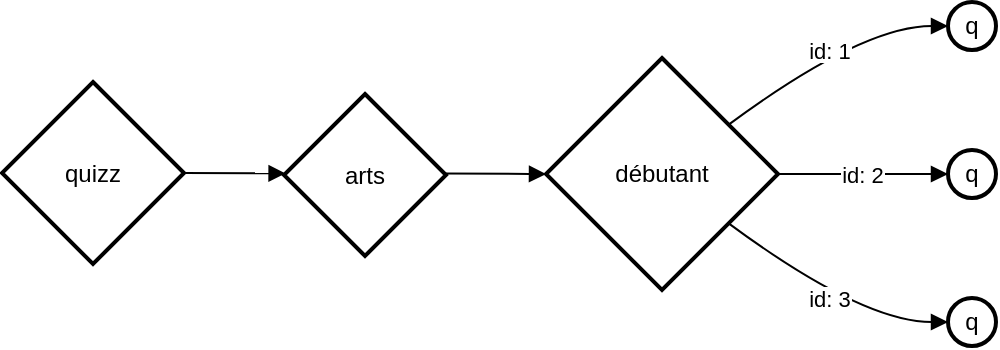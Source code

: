 <mxfile version="26.0.15">
  <diagram name="Page-1" id="BJOMnbWdVvbvuwSHB4ft">
    <mxGraphModel>
      <root>
        <mxCell id="0" />
        <mxCell id="1" parent="0" />
        <mxCell id="2" value="quizz" style="rhombus;strokeWidth=2;whiteSpace=wrap;" vertex="1" parent="1">
          <mxGeometry x="8" y="48" width="91" height="91" as="geometry" />
        </mxCell>
        <mxCell id="3" value="arts" style="rhombus;strokeWidth=2;whiteSpace=wrap;" vertex="1" parent="1">
          <mxGeometry x="149" y="54" width="81" height="81" as="geometry" />
        </mxCell>
        <mxCell id="4" value="débutant" style="rhombus;strokeWidth=2;whiteSpace=wrap;" vertex="1" parent="1">
          <mxGeometry x="280" y="36" width="116" height="116" as="geometry" />
        </mxCell>
        <mxCell id="5" value="q" style="ellipse;aspect=fixed;strokeWidth=2;whiteSpace=wrap;" vertex="1" parent="1">
          <mxGeometry x="481" y="8" width="24" height="24" as="geometry" />
        </mxCell>
        <mxCell id="6" value="q" style="ellipse;aspect=fixed;strokeWidth=2;whiteSpace=wrap;" vertex="1" parent="1">
          <mxGeometry x="481" y="82" width="24" height="24" as="geometry" />
        </mxCell>
        <mxCell id="7" value="q" style="ellipse;aspect=fixed;strokeWidth=2;whiteSpace=wrap;" vertex="1" parent="1">
          <mxGeometry x="481" y="156" width="24" height="24" as="geometry" />
        </mxCell>
        <mxCell id="8" value="" style="curved=1;startArrow=none;endArrow=block;exitX=1;exitY=0.5;entryX=0;entryY=0.49;" edge="1" parent="1" source="2" target="3">
          <mxGeometry relative="1" as="geometry">
            <Array as="points" />
          </mxGeometry>
        </mxCell>
        <mxCell id="9" value="" style="curved=1;startArrow=none;endArrow=block;exitX=1;exitY=0.49;entryX=0;entryY=0.5;" edge="1" parent="1" source="3" target="4">
          <mxGeometry relative="1" as="geometry">
            <Array as="points" />
          </mxGeometry>
        </mxCell>
        <mxCell id="10" value="id: 1" style="curved=1;startArrow=none;endArrow=block;exitX=1;exitY=0.13;entryX=-0.01;entryY=0.5;" edge="1" parent="1" source="4" target="5">
          <mxGeometry relative="1" as="geometry">
            <Array as="points">
              <mxPoint x="438" y="20" />
            </Array>
          </mxGeometry>
        </mxCell>
        <mxCell id="11" value="id: 2" style="curved=1;startArrow=none;endArrow=block;exitX=1;exitY=0.5;entryX=-0.01;entryY=0.49;" edge="1" parent="1" source="4" target="6">
          <mxGeometry relative="1" as="geometry">
            <Array as="points" />
          </mxGeometry>
        </mxCell>
        <mxCell id="12" value="id: 3" style="curved=1;startArrow=none;endArrow=block;exitX=1;exitY=0.87;entryX=-0.01;entryY=0.49;" edge="1" parent="1" source="4" target="7">
          <mxGeometry relative="1" as="geometry">
            <Array as="points">
              <mxPoint x="438" y="168" />
            </Array>
          </mxGeometry>
        </mxCell>
      </root>
    </mxGraphModel>
  </diagram>
</mxfile>
